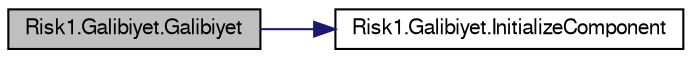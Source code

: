 digraph G
{
  bgcolor="transparent";
  edge [fontname="FreeSans",fontsize="10",labelfontname="FreeSans",labelfontsize="10"];
  node [fontname="FreeSans",fontsize="10",shape=record];
  rankdir="LR";
  Node1 [label="Risk1.Galibiyet.Galibiyet",height=0.2,width=0.4,color="black", fillcolor="grey75", style="filled" fontcolor="black"];
  Node1 -> Node2 [color="midnightblue",fontsize="10",style="solid",fontname="FreeSans"];
  Node2 [label="Risk1.Galibiyet.InitializeComponent",height=0.2,width=0.4,color="black",URL="$classRisk1_1_1Galibiyet.html#ab0cecec34cec81b5b8859adcba2e2ac0",tooltip="Required method for Designer support - do not modify the contents of this method with the code editor..."];
}
